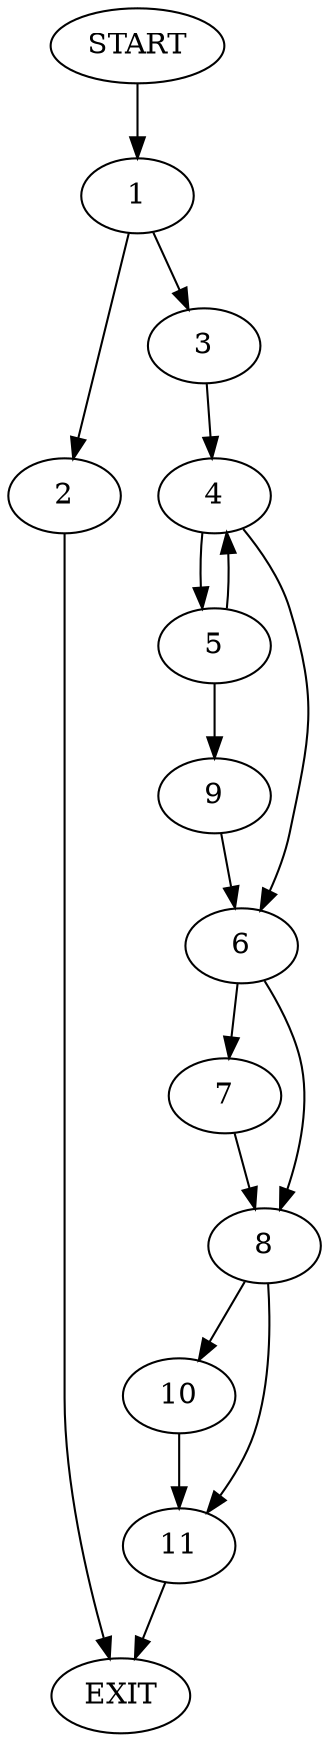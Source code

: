 digraph {
0 [label="START"]
12 [label="EXIT"]
0 -> 1
1 -> 2
1 -> 3
2 -> 12
3 -> 4
4 -> 5
4 -> 6
6 -> 7
6 -> 8
5 -> 9
5 -> 4
9 -> 6
8 -> 10
8 -> 11
7 -> 8
11 -> 12
10 -> 11
}
